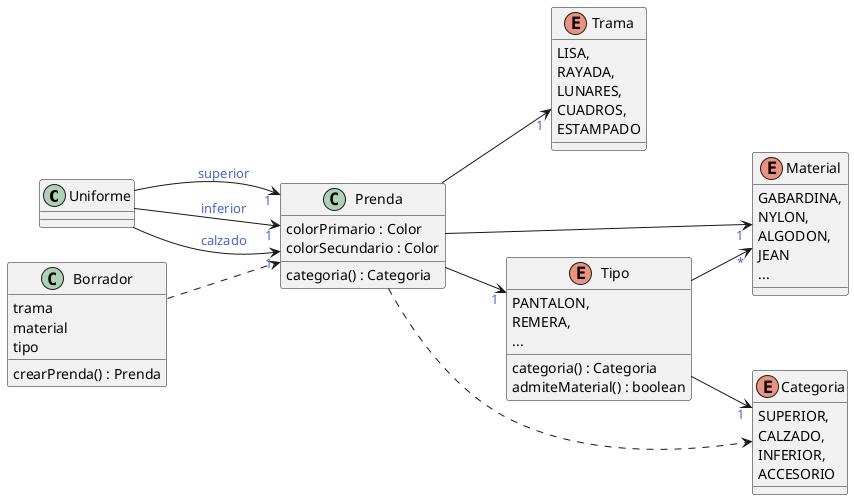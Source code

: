 @startuml
left to right direction
skinparam backgroundColor transparent
skinparam arrowFontColor royalblue

class Uniforme
class Prenda {
    colorPrimario : Color
    colorSecundario : Color
    categoria() : Categoria
}
enum Trama {
    LISA,
    RAYADA,
    LUNARES,
    CUADROS,
    ESTAMPADO
}
enum Material {
    GABARDINA,
    NYLON,
    ALGODON,
    JEAN
    ...
}
enum Tipo {
    PANTALON,
    REMERA,
    ...

    categoria() : Categoria
    admiteMaterial() : boolean
}
enum Categoria {
    SUPERIOR,
    CALZADO,
    INFERIOR,
    ACCESORIO
}
class Borrador {
    trama
    material
    tipo

    crearPrenda() : Prenda
}

Borrador ..> Prenda

Prenda --> "1" Material
Prenda --> "1" Trama
Prenda --> "1" Tipo

Prenda ..> Categoria

Tipo --> "1" Categoria
Tipo --> "*" Material

Uniforme --> "1" Prenda : superior
Uniforme --> "1" Prenda : inferior
Uniforme --> "1" Prenda : calzado
@enduml
